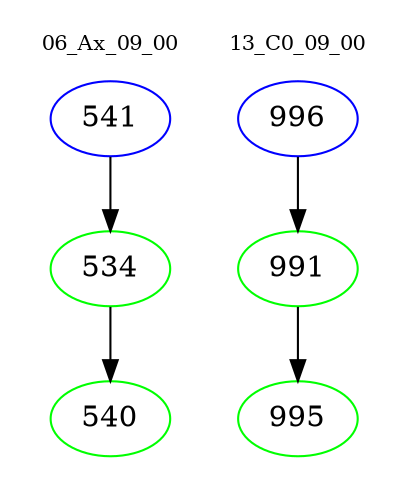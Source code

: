 digraph{
subgraph cluster_0 {
color = white
label = "06_Ax_09_00";
fontsize=10;
T0_541 [label="541", color="blue"]
T0_541 -> T0_534 [color="black"]
T0_534 [label="534", color="green"]
T0_534 -> T0_540 [color="black"]
T0_540 [label="540", color="green"]
}
subgraph cluster_1 {
color = white
label = "13_C0_09_00";
fontsize=10;
T1_996 [label="996", color="blue"]
T1_996 -> T1_991 [color="black"]
T1_991 [label="991", color="green"]
T1_991 -> T1_995 [color="black"]
T1_995 [label="995", color="green"]
}
}
